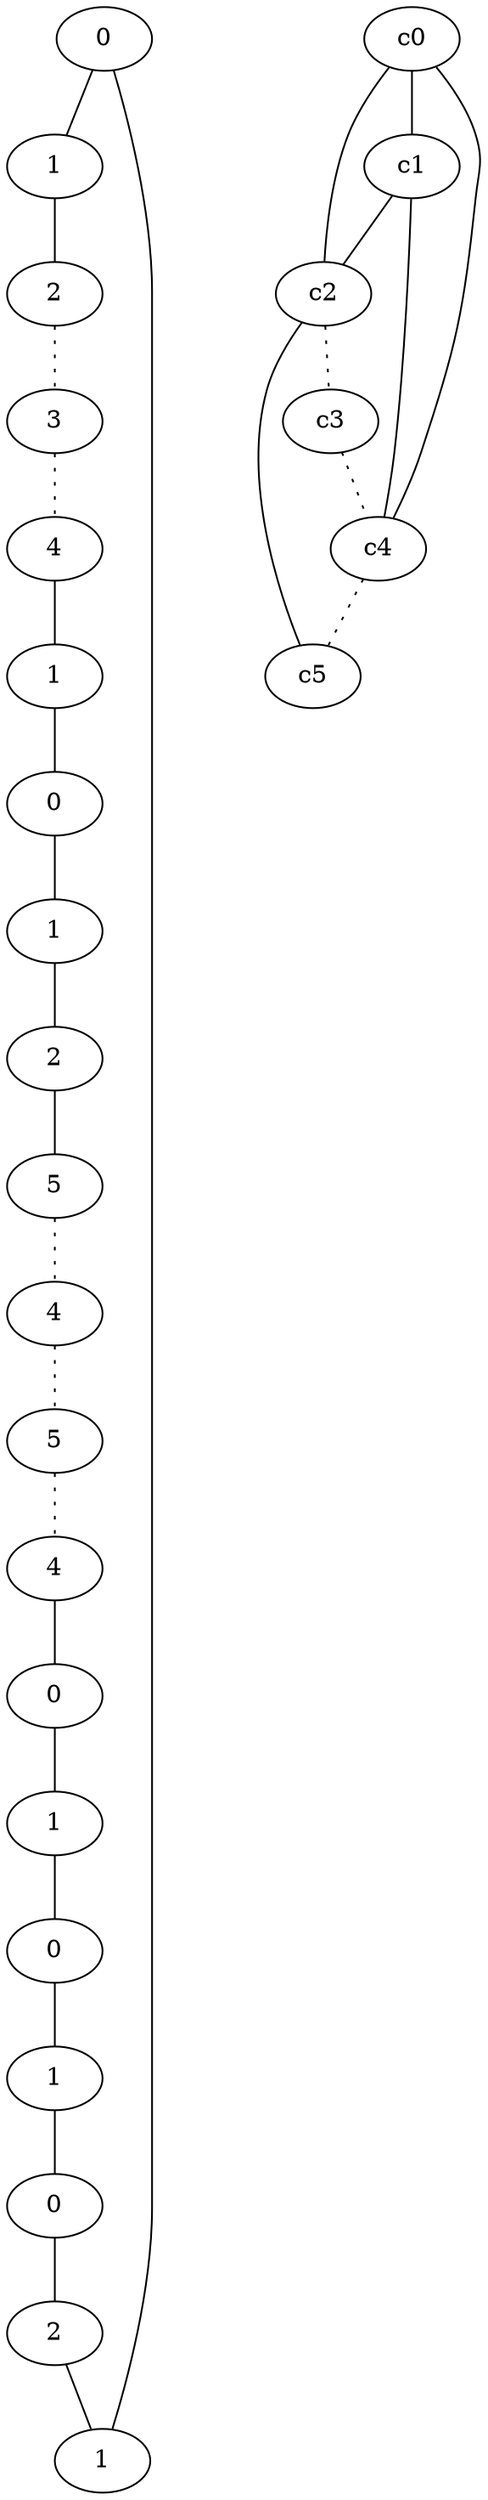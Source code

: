 graph {
a0[label=0];
a1[label=1];
a2[label=2];
a3[label=3];
a4[label=4];
a5[label=1];
a6[label=0];
a7[label=1];
a8[label=2];
a9[label=5];
a10[label=4];
a11[label=5];
a12[label=4];
a13[label=0];
a14[label=1];
a15[label=0];
a16[label=1];
a17[label=0];
a18[label=2];
a19[label=1];
a0 -- a1;
a0 -- a19;
a1 -- a2;
a2 -- a3 [style=dotted];
a3 -- a4 [style=dotted];
a4 -- a5;
a5 -- a6;
a6 -- a7;
a7 -- a8;
a8 -- a9;
a9 -- a10 [style=dotted];
a10 -- a11 [style=dotted];
a11 -- a12 [style=dotted];
a12 -- a13;
a13 -- a14;
a14 -- a15;
a15 -- a16;
a16 -- a17;
a17 -- a18;
a18 -- a19;
c0 -- c1;
c0 -- c2;
c0 -- c4;
c1 -- c2;
c1 -- c4;
c2 -- c3 [style=dotted];
c2 -- c5;
c3 -- c4 [style=dotted];
c4 -- c5 [style=dotted];
}
